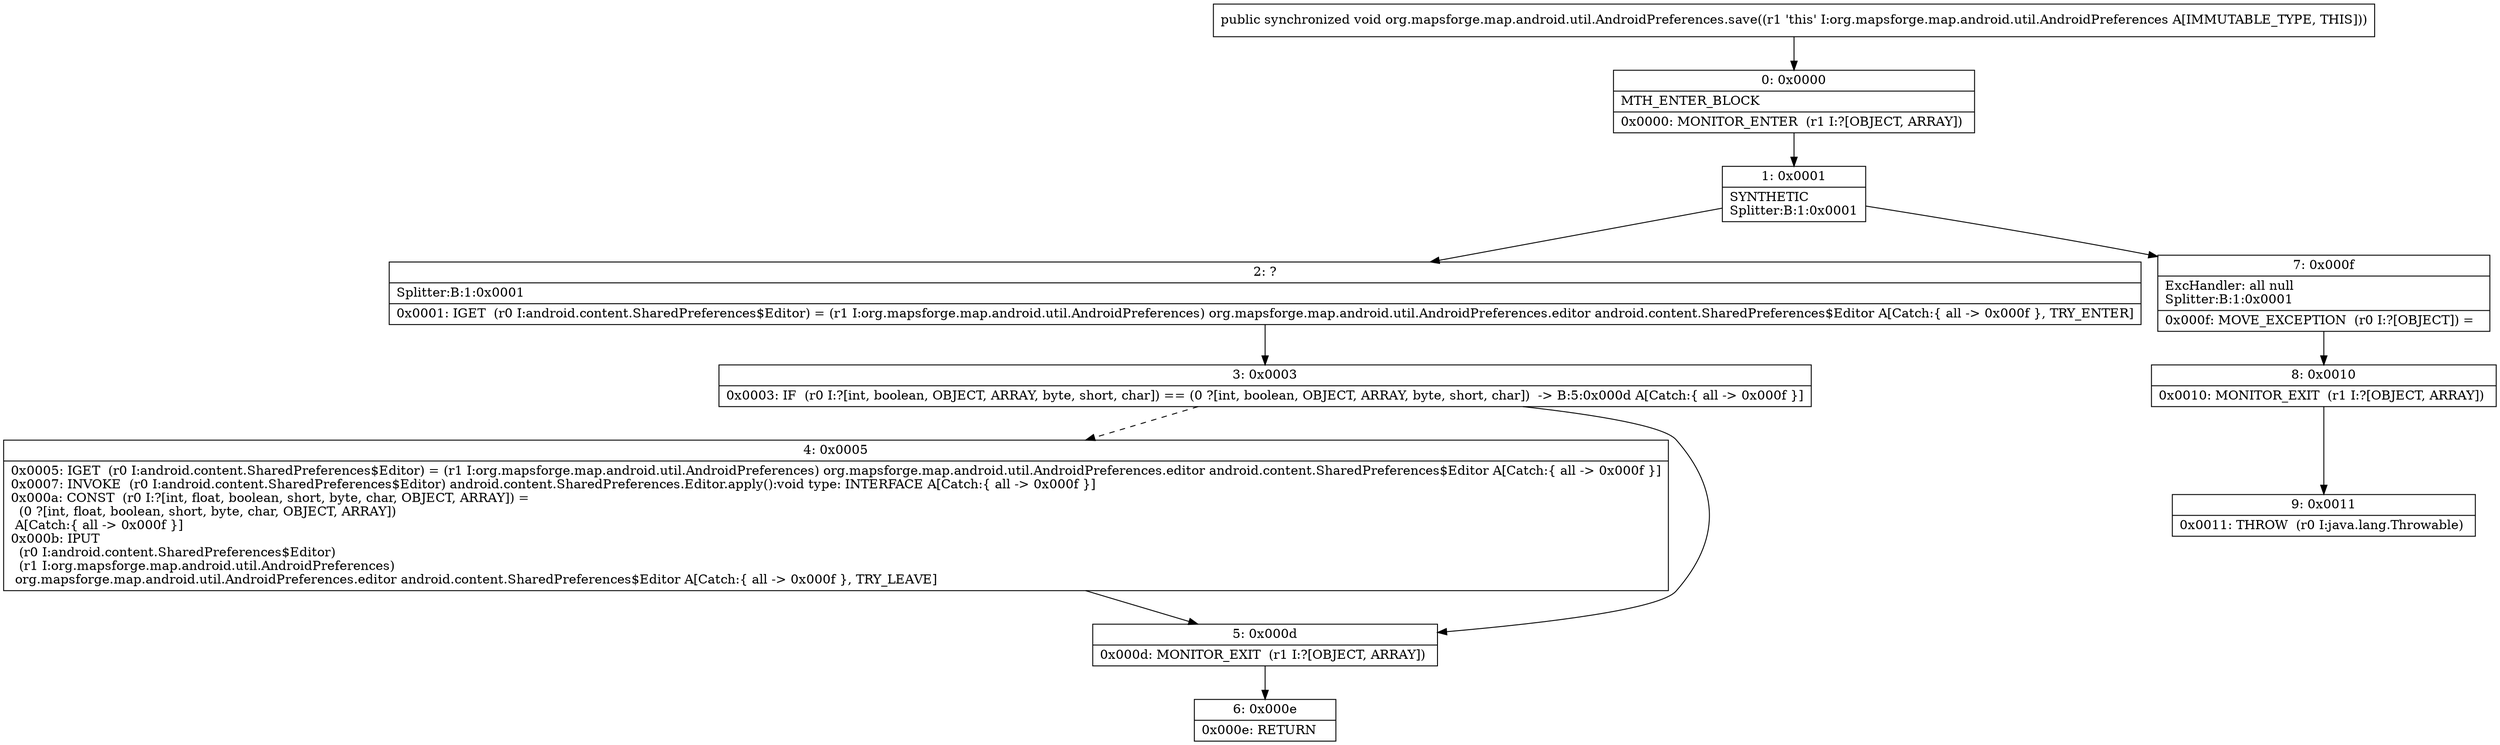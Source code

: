 digraph "CFG fororg.mapsforge.map.android.util.AndroidPreferences.save()V" {
Node_0 [shape=record,label="{0\:\ 0x0000|MTH_ENTER_BLOCK\l|0x0000: MONITOR_ENTER  (r1 I:?[OBJECT, ARRAY]) \l}"];
Node_1 [shape=record,label="{1\:\ 0x0001|SYNTHETIC\lSplitter:B:1:0x0001\l}"];
Node_2 [shape=record,label="{2\:\ ?|Splitter:B:1:0x0001\l|0x0001: IGET  (r0 I:android.content.SharedPreferences$Editor) = (r1 I:org.mapsforge.map.android.util.AndroidPreferences) org.mapsforge.map.android.util.AndroidPreferences.editor android.content.SharedPreferences$Editor A[Catch:\{ all \-\> 0x000f \}, TRY_ENTER]\l}"];
Node_3 [shape=record,label="{3\:\ 0x0003|0x0003: IF  (r0 I:?[int, boolean, OBJECT, ARRAY, byte, short, char]) == (0 ?[int, boolean, OBJECT, ARRAY, byte, short, char])  \-\> B:5:0x000d A[Catch:\{ all \-\> 0x000f \}]\l}"];
Node_4 [shape=record,label="{4\:\ 0x0005|0x0005: IGET  (r0 I:android.content.SharedPreferences$Editor) = (r1 I:org.mapsforge.map.android.util.AndroidPreferences) org.mapsforge.map.android.util.AndroidPreferences.editor android.content.SharedPreferences$Editor A[Catch:\{ all \-\> 0x000f \}]\l0x0007: INVOKE  (r0 I:android.content.SharedPreferences$Editor) android.content.SharedPreferences.Editor.apply():void type: INTERFACE A[Catch:\{ all \-\> 0x000f \}]\l0x000a: CONST  (r0 I:?[int, float, boolean, short, byte, char, OBJECT, ARRAY]) = \l  (0 ?[int, float, boolean, short, byte, char, OBJECT, ARRAY])\l A[Catch:\{ all \-\> 0x000f \}]\l0x000b: IPUT  \l  (r0 I:android.content.SharedPreferences$Editor)\l  (r1 I:org.mapsforge.map.android.util.AndroidPreferences)\l org.mapsforge.map.android.util.AndroidPreferences.editor android.content.SharedPreferences$Editor A[Catch:\{ all \-\> 0x000f \}, TRY_LEAVE]\l}"];
Node_5 [shape=record,label="{5\:\ 0x000d|0x000d: MONITOR_EXIT  (r1 I:?[OBJECT, ARRAY]) \l}"];
Node_6 [shape=record,label="{6\:\ 0x000e|0x000e: RETURN   \l}"];
Node_7 [shape=record,label="{7\:\ 0x000f|ExcHandler: all null\lSplitter:B:1:0x0001\l|0x000f: MOVE_EXCEPTION  (r0 I:?[OBJECT]) =  \l}"];
Node_8 [shape=record,label="{8\:\ 0x0010|0x0010: MONITOR_EXIT  (r1 I:?[OBJECT, ARRAY]) \l}"];
Node_9 [shape=record,label="{9\:\ 0x0011|0x0011: THROW  (r0 I:java.lang.Throwable) \l}"];
MethodNode[shape=record,label="{public synchronized void org.mapsforge.map.android.util.AndroidPreferences.save((r1 'this' I:org.mapsforge.map.android.util.AndroidPreferences A[IMMUTABLE_TYPE, THIS])) }"];
MethodNode -> Node_0;
Node_0 -> Node_1;
Node_1 -> Node_2;
Node_1 -> Node_7;
Node_2 -> Node_3;
Node_3 -> Node_4[style=dashed];
Node_3 -> Node_5;
Node_4 -> Node_5;
Node_5 -> Node_6;
Node_7 -> Node_8;
Node_8 -> Node_9;
}

